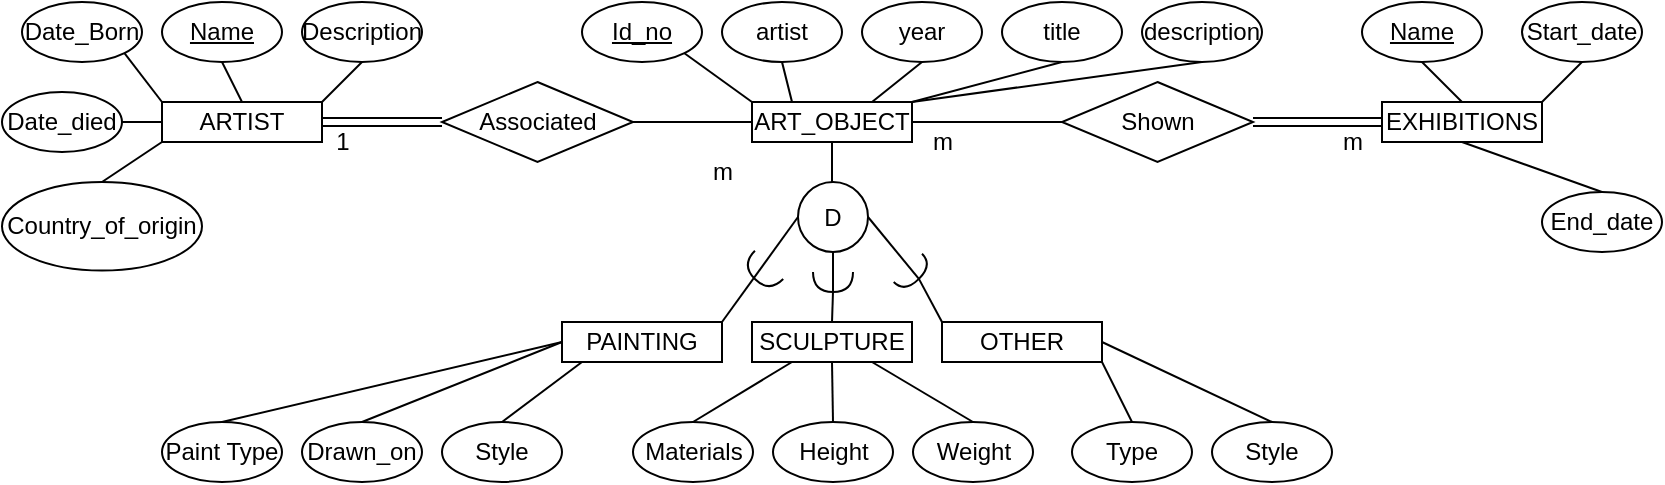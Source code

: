 <mxfile version="15.2.9" type="device"><diagram id="70XsjJiddqMEqrM_6s4F" name="Page-1"><mxGraphModel dx="1251" dy="735" grid="1" gridSize="10" guides="1" tooltips="1" connect="1" arrows="1" fold="1" page="1" pageScale="1" pageWidth="850" pageHeight="1100" math="0" shadow="0"><root><mxCell id="0"/><mxCell id="1" parent="0"/><mxCell id="J2DjmD65vtr2TC2WgZ8d-1" value="ART_OBJECT" style="rounded=0;whiteSpace=wrap;html=1;" parent="1" vertex="1"><mxGeometry x="385" y="60" width="80" height="20" as="geometry"/></mxCell><mxCell id="J2DjmD65vtr2TC2WgZ8d-2" value="&lt;u&gt;Id_no&lt;/u&gt;" style="ellipse;whiteSpace=wrap;html=1;" parent="1" vertex="1"><mxGeometry x="300" y="10" width="60" height="30" as="geometry"/></mxCell><mxCell id="J2DjmD65vtr2TC2WgZ8d-3" value="" style="endArrow=none;html=1;exitX=1;exitY=1;exitDx=0;exitDy=0;entryX=0;entryY=0;entryDx=0;entryDy=0;" parent="1" source="J2DjmD65vtr2TC2WgZ8d-2" target="J2DjmD65vtr2TC2WgZ8d-1" edge="1"><mxGeometry width="50" height="50" relative="1" as="geometry"><mxPoint x="400" y="40" as="sourcePoint"/><mxPoint x="450" y="-10" as="targetPoint"/></mxGeometry></mxCell><mxCell id="J2DjmD65vtr2TC2WgZ8d-4" value="artist" style="ellipse;whiteSpace=wrap;html=1;" parent="1" vertex="1"><mxGeometry x="370" y="10" width="60" height="30" as="geometry"/></mxCell><mxCell id="J2DjmD65vtr2TC2WgZ8d-5" value="year" style="ellipse;whiteSpace=wrap;html=1;" parent="1" vertex="1"><mxGeometry x="440" y="10" width="60" height="30" as="geometry"/></mxCell><mxCell id="J2DjmD65vtr2TC2WgZ8d-6" value="title" style="ellipse;whiteSpace=wrap;html=1;" parent="1" vertex="1"><mxGeometry x="510" y="10" width="60" height="30" as="geometry"/></mxCell><mxCell id="J2DjmD65vtr2TC2WgZ8d-12" style="edgeStyle=orthogonalEdgeStyle;rounded=0;orthogonalLoop=1;jettySize=auto;html=1;exitX=0.5;exitY=1;exitDx=0;exitDy=0;entryX=0.5;entryY=1;entryDx=0;entryDy=0;" parent="1" source="J2DjmD65vtr2TC2WgZ8d-7" target="J2DjmD65vtr2TC2WgZ8d-7" edge="1"><mxGeometry relative="1" as="geometry"/></mxCell><mxCell id="J2DjmD65vtr2TC2WgZ8d-7" value="description" style="ellipse;whiteSpace=wrap;html=1;" parent="1" vertex="1"><mxGeometry x="580" y="10" width="60" height="30" as="geometry"/></mxCell><mxCell id="J2DjmD65vtr2TC2WgZ8d-8" value="" style="endArrow=none;html=1;exitX=0.5;exitY=1;exitDx=0;exitDy=0;entryX=1;entryY=0;entryDx=0;entryDy=0;" parent="1" source="J2DjmD65vtr2TC2WgZ8d-6" target="J2DjmD65vtr2TC2WgZ8d-1" edge="1"><mxGeometry width="50" height="50" relative="1" as="geometry"><mxPoint x="400" y="40" as="sourcePoint"/><mxPoint x="450" y="-10" as="targetPoint"/></mxGeometry></mxCell><mxCell id="J2DjmD65vtr2TC2WgZ8d-9" value="" style="endArrow=none;html=1;exitX=0.5;exitY=1;exitDx=0;exitDy=0;entryX=0.25;entryY=0;entryDx=0;entryDy=0;" parent="1" source="J2DjmD65vtr2TC2WgZ8d-4" target="J2DjmD65vtr2TC2WgZ8d-1" edge="1"><mxGeometry width="50" height="50" relative="1" as="geometry"><mxPoint x="400" y="40" as="sourcePoint"/><mxPoint x="450" y="-10" as="targetPoint"/></mxGeometry></mxCell><mxCell id="J2DjmD65vtr2TC2WgZ8d-10" value="" style="endArrow=none;html=1;exitX=0.5;exitY=1;exitDx=0;exitDy=0;entryX=0.75;entryY=0;entryDx=0;entryDy=0;" parent="1" source="J2DjmD65vtr2TC2WgZ8d-5" target="J2DjmD65vtr2TC2WgZ8d-1" edge="1"><mxGeometry width="50" height="50" relative="1" as="geometry"><mxPoint x="400" y="40" as="sourcePoint"/><mxPoint x="450" y="-10" as="targetPoint"/></mxGeometry></mxCell><mxCell id="J2DjmD65vtr2TC2WgZ8d-13" value="" style="endArrow=none;html=1;exitX=0.5;exitY=1;exitDx=0;exitDy=0;" parent="1" source="J2DjmD65vtr2TC2WgZ8d-1" edge="1"><mxGeometry width="50" height="50" relative="1" as="geometry"><mxPoint x="400" y="40" as="sourcePoint"/><mxPoint x="425" y="110" as="targetPoint"/></mxGeometry></mxCell><mxCell id="J2DjmD65vtr2TC2WgZ8d-14" value="D" style="ellipse;whiteSpace=wrap;html=1;aspect=fixed;" parent="1" vertex="1"><mxGeometry x="408" y="100" width="35" height="35" as="geometry"/></mxCell><mxCell id="J2DjmD65vtr2TC2WgZ8d-16" value="PAINTING" style="rounded=0;whiteSpace=wrap;html=1;" parent="1" vertex="1"><mxGeometry x="290" y="170" width="80" height="20" as="geometry"/></mxCell><mxCell id="J2DjmD65vtr2TC2WgZ8d-17" value="SCULPTURE" style="rounded=0;whiteSpace=wrap;html=1;" parent="1" vertex="1"><mxGeometry x="385" y="170" width="80" height="20" as="geometry"/></mxCell><mxCell id="J2DjmD65vtr2TC2WgZ8d-18" value="OTHER" style="rounded=0;whiteSpace=wrap;html=1;" parent="1" vertex="1"><mxGeometry x="480" y="170" width="80" height="20" as="geometry"/></mxCell><mxCell id="J2DjmD65vtr2TC2WgZ8d-19" value="" style="endArrow=none;html=1;exitX=1;exitY=0;exitDx=0;exitDy=0;entryX=0;entryY=0.5;entryDx=0;entryDy=0;" parent="1" source="J2DjmD65vtr2TC2WgZ8d-16" target="J2DjmD65vtr2TC2WgZ8d-14" edge="1"><mxGeometry width="50" height="50" relative="1" as="geometry"><mxPoint x="400" y="40" as="sourcePoint"/><mxPoint x="450" y="-10" as="targetPoint"/></mxGeometry></mxCell><mxCell id="J2DjmD65vtr2TC2WgZ8d-21" value="" style="endArrow=none;html=1;exitX=1;exitY=0.5;exitDx=0;exitDy=0;entryX=1;entryY=0.5;entryDx=0;entryDy=0;startArrow=none;exitPerimeter=0;" parent="1" source="J2DjmD65vtr2TC2WgZ8d-27" target="J2DjmD65vtr2TC2WgZ8d-14" edge="1"><mxGeometry width="50" height="50" relative="1" as="geometry"><mxPoint x="400" y="40" as="sourcePoint"/><mxPoint x="450" y="-10" as="targetPoint"/></mxGeometry></mxCell><mxCell id="J2DjmD65vtr2TC2WgZ8d-22" value="" style="endArrow=none;html=1;exitX=1;exitY=0.5;exitDx=0;exitDy=0;entryX=0.5;entryY=0;entryDx=0;entryDy=0;startArrow=none;exitPerimeter=0;" parent="1" source="J2DjmD65vtr2TC2WgZ8d-24" target="J2DjmD65vtr2TC2WgZ8d-17" edge="1"><mxGeometry width="50" height="50" relative="1" as="geometry"><mxPoint x="400" y="40" as="sourcePoint"/><mxPoint x="450" y="-10" as="targetPoint"/></mxGeometry></mxCell><mxCell id="J2DjmD65vtr2TC2WgZ8d-23" value="" style="shape=requiredInterface;html=1;verticalLabelPosition=bottom;rotation=135;" parent="1" vertex="1"><mxGeometry x="385" y="135" width="10" height="20" as="geometry"/></mxCell><mxCell id="J2DjmD65vtr2TC2WgZ8d-24" value="" style="shape=requiredInterface;html=1;verticalLabelPosition=bottom;rotation=90;" parent="1" vertex="1"><mxGeometry x="420.5" y="140" width="10" height="20" as="geometry"/></mxCell><mxCell id="J2DjmD65vtr2TC2WgZ8d-26" value="" style="endArrow=none;html=1;exitX=0.5;exitY=1;exitDx=0;exitDy=0;entryX=1;entryY=0.5;entryDx=0;entryDy=0;entryPerimeter=0;" parent="1" source="J2DjmD65vtr2TC2WgZ8d-14" target="J2DjmD65vtr2TC2WgZ8d-24" edge="1"><mxGeometry width="50" height="50" relative="1" as="geometry"><mxPoint x="425.5" y="135" as="sourcePoint"/><mxPoint x="425" y="170" as="targetPoint"/></mxGeometry></mxCell><mxCell id="J2DjmD65vtr2TC2WgZ8d-27" value="" style="shape=requiredInterface;html=1;verticalLabelPosition=bottom;rotation=45;" parent="1" vertex="1"><mxGeometry x="461.79" y="135.69" width="7.8" height="20" as="geometry"/></mxCell><mxCell id="J2DjmD65vtr2TC2WgZ8d-32" value="" style="endArrow=none;html=1;exitX=1;exitY=0.5;exitDx=0;exitDy=0;exitPerimeter=0;entryX=0;entryY=0;entryDx=0;entryDy=0;" parent="1" source="J2DjmD65vtr2TC2WgZ8d-27" target="J2DjmD65vtr2TC2WgZ8d-18" edge="1"><mxGeometry width="50" height="50" relative="1" as="geometry"><mxPoint x="400" y="40" as="sourcePoint"/><mxPoint x="450" y="-10" as="targetPoint"/></mxGeometry></mxCell><mxCell id="J2DjmD65vtr2TC2WgZ8d-33" value="Paint Type" style="ellipse;whiteSpace=wrap;html=1;" parent="1" vertex="1"><mxGeometry x="90" y="220" width="60" height="30" as="geometry"/></mxCell><mxCell id="J2DjmD65vtr2TC2WgZ8d-34" value="Drawn_on" style="ellipse;whiteSpace=wrap;html=1;" parent="1" vertex="1"><mxGeometry x="160" y="220" width="60" height="30" as="geometry"/></mxCell><mxCell id="J2DjmD65vtr2TC2WgZ8d-35" value="Style" style="ellipse;whiteSpace=wrap;html=1;" parent="1" vertex="1"><mxGeometry x="230" y="220" width="60" height="30" as="geometry"/></mxCell><mxCell id="J2DjmD65vtr2TC2WgZ8d-36" value="" style="endArrow=none;html=1;exitX=0.5;exitY=0;exitDx=0;exitDy=0;entryX=0;entryY=0.5;entryDx=0;entryDy=0;" parent="1" source="J2DjmD65vtr2TC2WgZ8d-33" target="J2DjmD65vtr2TC2WgZ8d-16" edge="1"><mxGeometry width="50" height="50" relative="1" as="geometry"><mxPoint x="160" y="210" as="sourcePoint"/><mxPoint x="210" y="160" as="targetPoint"/></mxGeometry></mxCell><mxCell id="J2DjmD65vtr2TC2WgZ8d-37" value="" style="endArrow=none;html=1;exitX=0.5;exitY=0;exitDx=0;exitDy=0;" parent="1" source="J2DjmD65vtr2TC2WgZ8d-34" edge="1"><mxGeometry width="50" height="50" relative="1" as="geometry"><mxPoint x="170" y="220" as="sourcePoint"/><mxPoint x="290" y="180" as="targetPoint"/></mxGeometry></mxCell><mxCell id="J2DjmD65vtr2TC2WgZ8d-38" value="" style="endArrow=none;html=1;exitX=0.5;exitY=0;exitDx=0;exitDy=0;" parent="1" source="J2DjmD65vtr2TC2WgZ8d-35" edge="1"><mxGeometry width="50" height="50" relative="1" as="geometry"><mxPoint x="240" y="220" as="sourcePoint"/><mxPoint x="300" y="190" as="targetPoint"/></mxGeometry></mxCell><mxCell id="J2DjmD65vtr2TC2WgZ8d-40" value="Materials" style="ellipse;whiteSpace=wrap;html=1;" parent="1" vertex="1"><mxGeometry x="325.5" y="220" width="60" height="30" as="geometry"/></mxCell><mxCell id="J2DjmD65vtr2TC2WgZ8d-41" value="Height" style="ellipse;whiteSpace=wrap;html=1;" parent="1" vertex="1"><mxGeometry x="395.5" y="220" width="60" height="30" as="geometry"/></mxCell><mxCell id="J2DjmD65vtr2TC2WgZ8d-42" value="Weight" style="ellipse;whiteSpace=wrap;html=1;" parent="1" vertex="1"><mxGeometry x="465.5" y="220" width="60" height="30" as="geometry"/></mxCell><mxCell id="J2DjmD65vtr2TC2WgZ8d-43" value="" style="endArrow=none;html=1;exitX=0.5;exitY=0;exitDx=0;exitDy=0;entryX=0.25;entryY=1;entryDx=0;entryDy=0;" parent="1" source="J2DjmD65vtr2TC2WgZ8d-40" target="J2DjmD65vtr2TC2WgZ8d-17" edge="1"><mxGeometry width="50" height="50" relative="1" as="geometry"><mxPoint x="270" y="230" as="sourcePoint"/><mxPoint x="310" y="200" as="targetPoint"/></mxGeometry></mxCell><mxCell id="J2DjmD65vtr2TC2WgZ8d-44" value="" style="endArrow=none;html=1;exitX=0.5;exitY=0;exitDx=0;exitDy=0;entryX=0.5;entryY=1;entryDx=0;entryDy=0;" parent="1" source="J2DjmD65vtr2TC2WgZ8d-41" target="J2DjmD65vtr2TC2WgZ8d-17" edge="1"><mxGeometry width="50" height="50" relative="1" as="geometry"><mxPoint x="365.5" y="230" as="sourcePoint"/><mxPoint x="415" y="200" as="targetPoint"/></mxGeometry></mxCell><mxCell id="J2DjmD65vtr2TC2WgZ8d-45" value="" style="endArrow=none;html=1;exitX=0.5;exitY=0;exitDx=0;exitDy=0;entryX=0.75;entryY=1;entryDx=0;entryDy=0;" parent="1" source="J2DjmD65vtr2TC2WgZ8d-42" target="J2DjmD65vtr2TC2WgZ8d-17" edge="1"><mxGeometry width="50" height="50" relative="1" as="geometry"><mxPoint x="435.5" y="230" as="sourcePoint"/><mxPoint x="435" y="200" as="targetPoint"/></mxGeometry></mxCell><mxCell id="J2DjmD65vtr2TC2WgZ8d-46" value="Type" style="ellipse;whiteSpace=wrap;html=1;" parent="1" vertex="1"><mxGeometry x="545" y="220" width="60" height="30" as="geometry"/></mxCell><mxCell id="J2DjmD65vtr2TC2WgZ8d-47" value="Style" style="ellipse;whiteSpace=wrap;html=1;" parent="1" vertex="1"><mxGeometry x="615" y="220" width="60" height="30" as="geometry"/></mxCell><mxCell id="J2DjmD65vtr2TC2WgZ8d-48" value="" style="endArrow=none;html=1;exitX=0.5;exitY=0;exitDx=0;exitDy=0;entryX=1;entryY=1;entryDx=0;entryDy=0;" parent="1" source="J2DjmD65vtr2TC2WgZ8d-46" target="J2DjmD65vtr2TC2WgZ8d-18" edge="1"><mxGeometry width="50" height="50" relative="1" as="geometry"><mxPoint x="400" y="40" as="sourcePoint"/><mxPoint x="450" y="-10" as="targetPoint"/></mxGeometry></mxCell><mxCell id="J2DjmD65vtr2TC2WgZ8d-49" value="" style="endArrow=none;html=1;exitX=0.5;exitY=0;exitDx=0;exitDy=0;entryX=1;entryY=0.5;entryDx=0;entryDy=0;" parent="1" source="J2DjmD65vtr2TC2WgZ8d-47" target="J2DjmD65vtr2TC2WgZ8d-18" edge="1"><mxGeometry width="50" height="50" relative="1" as="geometry"><mxPoint x="400" y="40" as="sourcePoint"/><mxPoint x="450" y="-10" as="targetPoint"/></mxGeometry></mxCell><mxCell id="J2DjmD65vtr2TC2WgZ8d-50" value="ARTIST" style="rounded=0;whiteSpace=wrap;html=1;" parent="1" vertex="1"><mxGeometry x="90" y="60" width="80" height="20" as="geometry"/></mxCell><mxCell id="J2DjmD65vtr2TC2WgZ8d-56" style="edgeStyle=orthogonalEdgeStyle;shape=link;rounded=0;orthogonalLoop=1;jettySize=auto;html=1;exitX=0;exitY=0.5;exitDx=0;exitDy=0;entryX=1;entryY=0.5;entryDx=0;entryDy=0;" parent="1" source="J2DjmD65vtr2TC2WgZ8d-51" target="J2DjmD65vtr2TC2WgZ8d-50" edge="1"><mxGeometry relative="1" as="geometry"><mxPoint x="200" y="70" as="targetPoint"/></mxGeometry></mxCell><mxCell id="J2DjmD65vtr2TC2WgZ8d-51" value="Associated" style="shape=rhombus;perimeter=rhombusPerimeter;whiteSpace=wrap;html=1;align=center;" parent="1" vertex="1"><mxGeometry x="230" y="50" width="95.5" height="40" as="geometry"/></mxCell><mxCell id="J2DjmD65vtr2TC2WgZ8d-54" value="1" style="text;html=1;align=center;verticalAlign=middle;resizable=0;points=[];autosize=1;strokeColor=none;fillColor=none;" parent="1" vertex="1"><mxGeometry x="170" y="70" width="20" height="20" as="geometry"/></mxCell><mxCell id="J2DjmD65vtr2TC2WgZ8d-55" value="m" style="text;html=1;align=center;verticalAlign=middle;resizable=0;points=[];autosize=1;strokeColor=none;fillColor=none;" parent="1" vertex="1"><mxGeometry x="355" y="85" width="30" height="20" as="geometry"/></mxCell><mxCell id="J2DjmD65vtr2TC2WgZ8d-58" value="&lt;u&gt;Name&lt;/u&gt;" style="ellipse;whiteSpace=wrap;html=1;" parent="1" vertex="1"><mxGeometry x="90" y="10" width="60" height="30" as="geometry"/></mxCell><mxCell id="J2DjmD65vtr2TC2WgZ8d-59" value="Date_Born" style="ellipse;whiteSpace=wrap;html=1;" parent="1" vertex="1"><mxGeometry x="20" y="10" width="60" height="30" as="geometry"/></mxCell><mxCell id="J2DjmD65vtr2TC2WgZ8d-60" value="Date_died" style="ellipse;whiteSpace=wrap;html=1;" parent="1" vertex="1"><mxGeometry x="10" y="55" width="60" height="30" as="geometry"/></mxCell><mxCell id="J2DjmD65vtr2TC2WgZ8d-61" value="Country_of_origin" style="ellipse;whiteSpace=wrap;html=1;" parent="1" vertex="1"><mxGeometry x="10" y="100" width="100" height="44.31" as="geometry"/></mxCell><mxCell id="J2DjmD65vtr2TC2WgZ8d-62" value="Description" style="ellipse;whiteSpace=wrap;html=1;" parent="1" vertex="1"><mxGeometry x="160" y="10" width="60" height="30" as="geometry"/></mxCell><mxCell id="J2DjmD65vtr2TC2WgZ8d-63" value="" style="endArrow=none;html=1;exitX=0.5;exitY=1;exitDx=0;exitDy=0;entryX=1;entryY=0;entryDx=0;entryDy=0;" parent="1" source="J2DjmD65vtr2TC2WgZ8d-62" target="J2DjmD65vtr2TC2WgZ8d-50" edge="1"><mxGeometry width="50" height="50" relative="1" as="geometry"><mxPoint x="400" y="40" as="sourcePoint"/><mxPoint x="450" y="-10" as="targetPoint"/></mxGeometry></mxCell><mxCell id="J2DjmD65vtr2TC2WgZ8d-64" value="" style="endArrow=none;html=1;exitX=0.5;exitY=1;exitDx=0;exitDy=0;entryX=0.5;entryY=0;entryDx=0;entryDy=0;" parent="1" source="J2DjmD65vtr2TC2WgZ8d-58" target="J2DjmD65vtr2TC2WgZ8d-50" edge="1"><mxGeometry width="50" height="50" relative="1" as="geometry"><mxPoint x="400" y="40" as="sourcePoint"/><mxPoint x="450" y="-10" as="targetPoint"/></mxGeometry></mxCell><mxCell id="J2DjmD65vtr2TC2WgZ8d-65" value="" style="endArrow=none;html=1;exitX=1;exitY=1;exitDx=0;exitDy=0;entryX=0;entryY=0;entryDx=0;entryDy=0;" parent="1" source="J2DjmD65vtr2TC2WgZ8d-59" target="J2DjmD65vtr2TC2WgZ8d-50" edge="1"><mxGeometry width="50" height="50" relative="1" as="geometry"><mxPoint x="400" y="40" as="sourcePoint"/><mxPoint x="450" y="-10" as="targetPoint"/></mxGeometry></mxCell><mxCell id="J2DjmD65vtr2TC2WgZ8d-66" value="" style="endArrow=none;html=1;exitX=1;exitY=0.5;exitDx=0;exitDy=0;entryX=0;entryY=0.5;entryDx=0;entryDy=0;" parent="1" source="J2DjmD65vtr2TC2WgZ8d-60" target="J2DjmD65vtr2TC2WgZ8d-50" edge="1"><mxGeometry width="50" height="50" relative="1" as="geometry"><mxPoint x="400" y="40" as="sourcePoint"/><mxPoint x="450" y="-10" as="targetPoint"/></mxGeometry></mxCell><mxCell id="J2DjmD65vtr2TC2WgZ8d-67" value="" style="endArrow=none;html=1;exitX=0.5;exitY=0;exitDx=0;exitDy=0;entryX=0;entryY=1;entryDx=0;entryDy=0;" parent="1" source="J2DjmD65vtr2TC2WgZ8d-61" target="J2DjmD65vtr2TC2WgZ8d-50" edge="1"><mxGeometry width="50" height="50" relative="1" as="geometry"><mxPoint x="400" y="40" as="sourcePoint"/><mxPoint x="120" y="80" as="targetPoint"/></mxGeometry></mxCell><mxCell id="J2DjmD65vtr2TC2WgZ8d-68" value="" style="endArrow=none;html=1;exitX=0.5;exitY=1;exitDx=0;exitDy=0;entryX=1;entryY=0;entryDx=0;entryDy=0;" parent="1" source="J2DjmD65vtr2TC2WgZ8d-7" target="J2DjmD65vtr2TC2WgZ8d-1" edge="1"><mxGeometry width="50" height="50" relative="1" as="geometry"><mxPoint x="550" y="50" as="sourcePoint"/><mxPoint x="475" y="70" as="targetPoint"/></mxGeometry></mxCell><mxCell id="J2DjmD65vtr2TC2WgZ8d-69" value="Shown" style="shape=rhombus;perimeter=rhombusPerimeter;whiteSpace=wrap;html=1;align=center;" parent="1" vertex="1"><mxGeometry x="540" y="50" width="95.5" height="40" as="geometry"/></mxCell><mxCell id="J2DjmD65vtr2TC2WgZ8d-70" value="" style="endArrow=none;html=1;exitX=0;exitY=0.5;exitDx=0;exitDy=0;entryX=1;entryY=0.5;entryDx=0;entryDy=0;" parent="1" source="J2DjmD65vtr2TC2WgZ8d-69" target="J2DjmD65vtr2TC2WgZ8d-1" edge="1"><mxGeometry width="50" height="50" relative="1" as="geometry"><mxPoint x="400" y="40" as="sourcePoint"/><mxPoint x="450" y="-10" as="targetPoint"/></mxGeometry></mxCell><mxCell id="J2DjmD65vtr2TC2WgZ8d-74" style="edgeStyle=orthogonalEdgeStyle;shape=link;rounded=0;orthogonalLoop=1;jettySize=auto;html=1;exitX=0;exitY=0.5;exitDx=0;exitDy=0;entryX=1;entryY=0.5;entryDx=0;entryDy=0;" parent="1" source="J2DjmD65vtr2TC2WgZ8d-71" target="J2DjmD65vtr2TC2WgZ8d-69" edge="1"><mxGeometry relative="1" as="geometry"/></mxCell><mxCell id="J2DjmD65vtr2TC2WgZ8d-71" value="EXHIBITIONS" style="rounded=0;whiteSpace=wrap;html=1;" parent="1" vertex="1"><mxGeometry x="700" y="60" width="80" height="20" as="geometry"/></mxCell><mxCell id="J2DjmD65vtr2TC2WgZ8d-76" value="m" style="text;html=1;align=center;verticalAlign=middle;resizable=0;points=[];autosize=1;strokeColor=none;fillColor=none;" parent="1" vertex="1"><mxGeometry x="465" y="70" width="30" height="20" as="geometry"/></mxCell><mxCell id="J2DjmD65vtr2TC2WgZ8d-77" value="m" style="text;html=1;align=center;verticalAlign=middle;resizable=0;points=[];autosize=1;strokeColor=none;fillColor=none;" parent="1" vertex="1"><mxGeometry x="670" y="70" width="30" height="20" as="geometry"/></mxCell><mxCell id="J2DjmD65vtr2TC2WgZ8d-78" value="&lt;u&gt;Name&lt;/u&gt;" style="ellipse;whiteSpace=wrap;html=1;" parent="1" vertex="1"><mxGeometry x="690" y="10" width="60" height="30" as="geometry"/></mxCell><mxCell id="J2DjmD65vtr2TC2WgZ8d-79" value="Start_date" style="ellipse;whiteSpace=wrap;html=1;" parent="1" vertex="1"><mxGeometry x="770" y="10" width="60" height="30" as="geometry"/></mxCell><mxCell id="J2DjmD65vtr2TC2WgZ8d-80" value="End_date" style="ellipse;whiteSpace=wrap;html=1;" parent="1" vertex="1"><mxGeometry x="780" y="105" width="60" height="30" as="geometry"/></mxCell><mxCell id="J2DjmD65vtr2TC2WgZ8d-81" value="" style="endArrow=none;html=1;exitX=0.5;exitY=1;exitDx=0;exitDy=0;entryX=0.5;entryY=0;entryDx=0;entryDy=0;" parent="1" source="J2DjmD65vtr2TC2WgZ8d-78" target="J2DjmD65vtr2TC2WgZ8d-71" edge="1"><mxGeometry width="50" height="50" relative="1" as="geometry"><mxPoint x="400" y="40" as="sourcePoint"/><mxPoint x="450" y="-10" as="targetPoint"/></mxGeometry></mxCell><mxCell id="J2DjmD65vtr2TC2WgZ8d-82" value="" style="endArrow=none;html=1;exitX=0.5;exitY=1;exitDx=0;exitDy=0;entryX=1;entryY=0;entryDx=0;entryDy=0;" parent="1" source="J2DjmD65vtr2TC2WgZ8d-79" target="J2DjmD65vtr2TC2WgZ8d-71" edge="1"><mxGeometry width="50" height="50" relative="1" as="geometry"><mxPoint x="400" y="40" as="sourcePoint"/><mxPoint x="450" y="-10" as="targetPoint"/></mxGeometry></mxCell><mxCell id="J2DjmD65vtr2TC2WgZ8d-83" value="" style="endArrow=none;html=1;exitX=0.5;exitY=0;exitDx=0;exitDy=0;entryX=0.5;entryY=1;entryDx=0;entryDy=0;" parent="1" source="J2DjmD65vtr2TC2WgZ8d-80" target="J2DjmD65vtr2TC2WgZ8d-71" edge="1"><mxGeometry width="50" height="50" relative="1" as="geometry"><mxPoint x="400" y="40" as="sourcePoint"/><mxPoint x="450" y="-10" as="targetPoint"/></mxGeometry></mxCell><mxCell id="J4zwqx64vuxS2zSIPqGu-1" value="" style="endArrow=none;html=1;exitX=1;exitY=0.5;exitDx=0;exitDy=0;entryX=0;entryY=0.5;entryDx=0;entryDy=0;" edge="1" parent="1" source="J2DjmD65vtr2TC2WgZ8d-51" target="J2DjmD65vtr2TC2WgZ8d-1"><mxGeometry width="50" height="50" relative="1" as="geometry"><mxPoint x="80" y="130" as="sourcePoint"/><mxPoint x="130" y="80" as="targetPoint"/></mxGeometry></mxCell></root></mxGraphModel></diagram></mxfile>